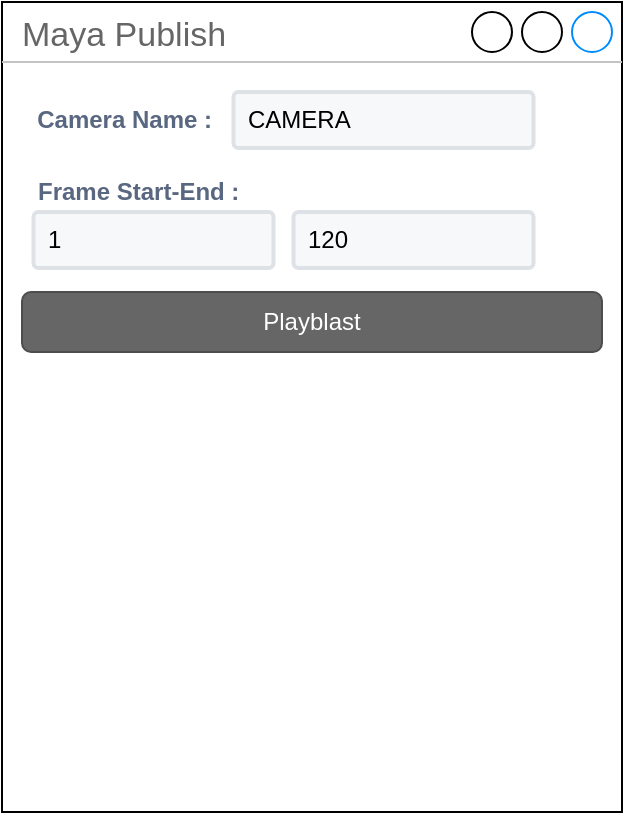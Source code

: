 <mxfile version="17.2.4" type="github">
  <diagram id="of_RLlrB_2hz9FLdzTqF" name="Page-1">
    <mxGraphModel dx="2302" dy="762" grid="1" gridSize="10" guides="1" tooltips="1" connect="1" arrows="1" fold="1" page="1" pageScale="1" pageWidth="827" pageHeight="1169" math="0" shadow="0">
      <root>
        <mxCell id="0" />
        <mxCell id="1" parent="0" />
        <mxCell id="yVefREUepP1LYkfDxUbQ-3" value="Maya Publish" style="strokeWidth=1;shadow=0;dashed=0;align=center;html=1;shape=mxgraph.mockup.containers.window;align=left;verticalAlign=top;spacingLeft=8;strokeColor2=#008cff;strokeColor3=#c4c4c4;fontColor=#666666;mainText=;fontSize=17;labelBackgroundColor=none;" vertex="1" parent="1">
          <mxGeometry x="20" y="20" width="310" height="405" as="geometry" />
        </mxCell>
        <mxCell id="yVefREUepP1LYkfDxUbQ-14" value="&lt;font style=&quot;font-size: 12px&quot;&gt;Playblast&lt;/font&gt;" style="rounded=1;html=1;shadow=0;dashed=0;whiteSpace=wrap;fontSize=10;fillColor=#666666;align=center;strokeColor=#4D4D4D;fontColor=#ffffff;" vertex="1" parent="1">
          <mxGeometry x="30" y="165" width="290" height="30" as="geometry" />
        </mxCell>
        <mxCell id="yVefREUepP1LYkfDxUbQ-40" value="" style="group" vertex="1" connectable="0" parent="1">
          <mxGeometry x="35.75" y="65" width="278.5" height="28" as="geometry" />
        </mxCell>
        <mxCell id="yVefREUepP1LYkfDxUbQ-23" value="&lt;font style=&quot;font-size: 12px&quot;&gt;Camera Name :&lt;/font&gt;" style="fillColor=none;strokeColor=none;html=1;fontSize=11;fontStyle=0;align=right;fontColor=#596780;fontStyle=1;fontSize=11" vertex="1" parent="yVefREUepP1LYkfDxUbQ-40">
          <mxGeometry y="4" width="90" height="20" as="geometry" />
        </mxCell>
        <mxCell id="yVefREUepP1LYkfDxUbQ-24" value="CAMERA" style="rounded=1;arcSize=9;fillColor=#F7F8F9;align=left;spacingLeft=5;strokeColor=#DEE1E6;html=1;strokeWidth=2;fontSize=12" vertex="1" parent="yVefREUepP1LYkfDxUbQ-40">
          <mxGeometry x="100" width="150" height="28" as="geometry" />
        </mxCell>
        <mxCell id="yVefREUepP1LYkfDxUbQ-33" value="" style="shape=image;html=1;verticalAlign=top;verticalLabelPosition=bottom;labelBackgroundColor=#ffffff;imageAspect=0;aspect=fixed;image=https://cdn4.iconfinder.com/data/icons/essential-app-2/16/back-left-arrow-botton-128.png;fontSize=12;" vertex="1" parent="yVefREUepP1LYkfDxUbQ-40">
          <mxGeometry x="260" y="4.75" width="18.5" height="18.5" as="geometry" />
        </mxCell>
        <mxCell id="yVefREUepP1LYkfDxUbQ-41" value="" style="group" vertex="1" connectable="0" parent="1">
          <mxGeometry x="35.75" y="105" width="278.5" height="48" as="geometry" />
        </mxCell>
        <mxCell id="yVefREUepP1LYkfDxUbQ-36" value="&lt;font style=&quot;font-size: 12px&quot;&gt;Frame Start-End :&lt;/font&gt;" style="fillColor=none;strokeColor=none;html=1;fontSize=11;fontStyle=0;align=left;fontColor=#596780;fontStyle=1;fontSize=11" vertex="1" parent="yVefREUepP1LYkfDxUbQ-41">
          <mxGeometry width="90" height="20" as="geometry" />
        </mxCell>
        <mxCell id="yVefREUepP1LYkfDxUbQ-37" value="120" style="rounded=1;arcSize=9;fillColor=#F7F8F9;align=left;spacingLeft=5;strokeColor=#DEE1E6;html=1;strokeWidth=2;fontSize=12" vertex="1" parent="yVefREUepP1LYkfDxUbQ-41">
          <mxGeometry x="130" y="20" width="120" height="28" as="geometry" />
        </mxCell>
        <mxCell id="yVefREUepP1LYkfDxUbQ-38" value="" style="shape=image;html=1;verticalAlign=top;verticalLabelPosition=bottom;labelBackgroundColor=#ffffff;imageAspect=0;aspect=fixed;image=https://cdn4.iconfinder.com/data/icons/essential-app-2/16/back-left-arrow-botton-128.png;fontSize=12;" vertex="1" parent="yVefREUepP1LYkfDxUbQ-41">
          <mxGeometry x="260" y="24.75" width="18.5" height="18.5" as="geometry" />
        </mxCell>
        <mxCell id="yVefREUepP1LYkfDxUbQ-39" value="1" style="rounded=1;arcSize=9;fillColor=#F7F8F9;align=left;spacingLeft=5;strokeColor=#DEE1E6;html=1;strokeWidth=2;fontSize=12" vertex="1" parent="yVefREUepP1LYkfDxUbQ-41">
          <mxGeometry y="20" width="120" height="28" as="geometry" />
        </mxCell>
      </root>
    </mxGraphModel>
  </diagram>
</mxfile>
